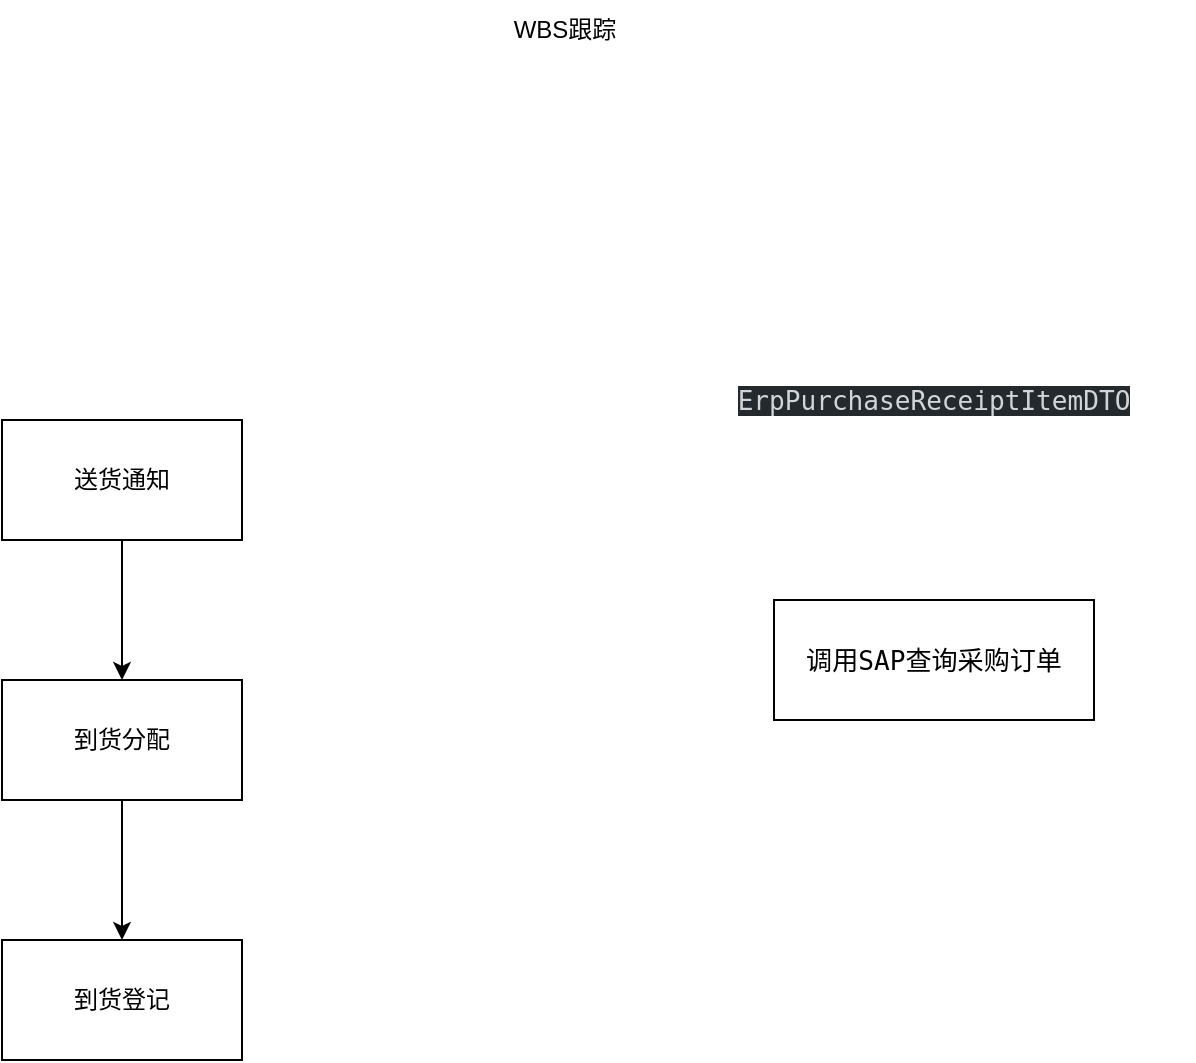 <mxfile version="21.1.6" type="github">
  <diagram name="第 1 页" id="X3wgdLGq-_Crg-AjojkE">
    <mxGraphModel dx="1434" dy="756" grid="1" gridSize="10" guides="1" tooltips="1" connect="1" arrows="1" fold="1" page="1" pageScale="1" pageWidth="827" pageHeight="1169" math="0" shadow="0">
      <root>
        <mxCell id="0" />
        <mxCell id="1" parent="0" />
        <mxCell id="Wh6mt4iKhqSVBK08v1Cl-1" value="&lt;div style=&quot;&quot;&gt;&lt;pre style=&quot;&quot;&gt;&lt;pre style=&quot;border-color: var(--border-color); font-size: 13.067px;&quot;&gt;调用SAP&lt;span style=&quot;border-color: var(--border-color);&quot;&gt;查询采购订单&lt;/span&gt;&lt;/pre&gt;&lt;/pre&gt;&lt;/div&gt;" style="rounded=0;whiteSpace=wrap;html=1;" vertex="1" parent="1">
          <mxGeometry x="740" y="300" width="160" height="60" as="geometry" />
        </mxCell>
        <mxCell id="Wh6mt4iKhqSVBK08v1Cl-14" style="edgeStyle=orthogonalEdgeStyle;rounded=0;orthogonalLoop=1;jettySize=auto;html=1;exitX=0.5;exitY=1;exitDx=0;exitDy=0;entryX=0.5;entryY=0;entryDx=0;entryDy=0;" edge="1" parent="1" source="Wh6mt4iKhqSVBK08v1Cl-2" target="Wh6mt4iKhqSVBK08v1Cl-13">
          <mxGeometry relative="1" as="geometry" />
        </mxCell>
        <mxCell id="Wh6mt4iKhqSVBK08v1Cl-2" value="送货通知" style="rounded=0;whiteSpace=wrap;html=1;" vertex="1" parent="1">
          <mxGeometry x="354" y="210" width="120" height="60" as="geometry" />
        </mxCell>
        <mxCell id="Wh6mt4iKhqSVBK08v1Cl-5" value="WBS跟踪" style="text;html=1;align=center;verticalAlign=middle;resizable=0;points=[];autosize=1;strokeColor=none;fillColor=none;" vertex="1" parent="1">
          <mxGeometry x="600" width="70" height="30" as="geometry" />
        </mxCell>
        <mxCell id="Wh6mt4iKhqSVBK08v1Cl-8" value="&lt;div style=&quot;background-color:#24292e;color:#d1d5da;font-family:&#39;JetBrains Mono&#39;,monospace;font-size:9.8pt;&quot;&gt;&lt;pre&gt;ErpPurchaseReceiptItemDTO&lt;/pre&gt;&lt;/div&gt;" style="text;html=1;strokeColor=none;fillColor=none;align=center;verticalAlign=middle;whiteSpace=wrap;rounded=0;" vertex="1" parent="1">
          <mxGeometry x="690" y="180" width="260" height="40" as="geometry" />
        </mxCell>
        <mxCell id="Wh6mt4iKhqSVBK08v1Cl-12" value="到货登记" style="rounded=0;whiteSpace=wrap;html=1;" vertex="1" parent="1">
          <mxGeometry x="354" y="470" width="120" height="60" as="geometry" />
        </mxCell>
        <mxCell id="Wh6mt4iKhqSVBK08v1Cl-15" style="edgeStyle=orthogonalEdgeStyle;rounded=0;orthogonalLoop=1;jettySize=auto;html=1;exitX=0.5;exitY=1;exitDx=0;exitDy=0;entryX=0.5;entryY=0;entryDx=0;entryDy=0;" edge="1" parent="1" source="Wh6mt4iKhqSVBK08v1Cl-13" target="Wh6mt4iKhqSVBK08v1Cl-12">
          <mxGeometry relative="1" as="geometry" />
        </mxCell>
        <mxCell id="Wh6mt4iKhqSVBK08v1Cl-13" value="到货分配" style="rounded=0;whiteSpace=wrap;html=1;" vertex="1" parent="1">
          <mxGeometry x="354" y="340" width="120" height="60" as="geometry" />
        </mxCell>
      </root>
    </mxGraphModel>
  </diagram>
</mxfile>
